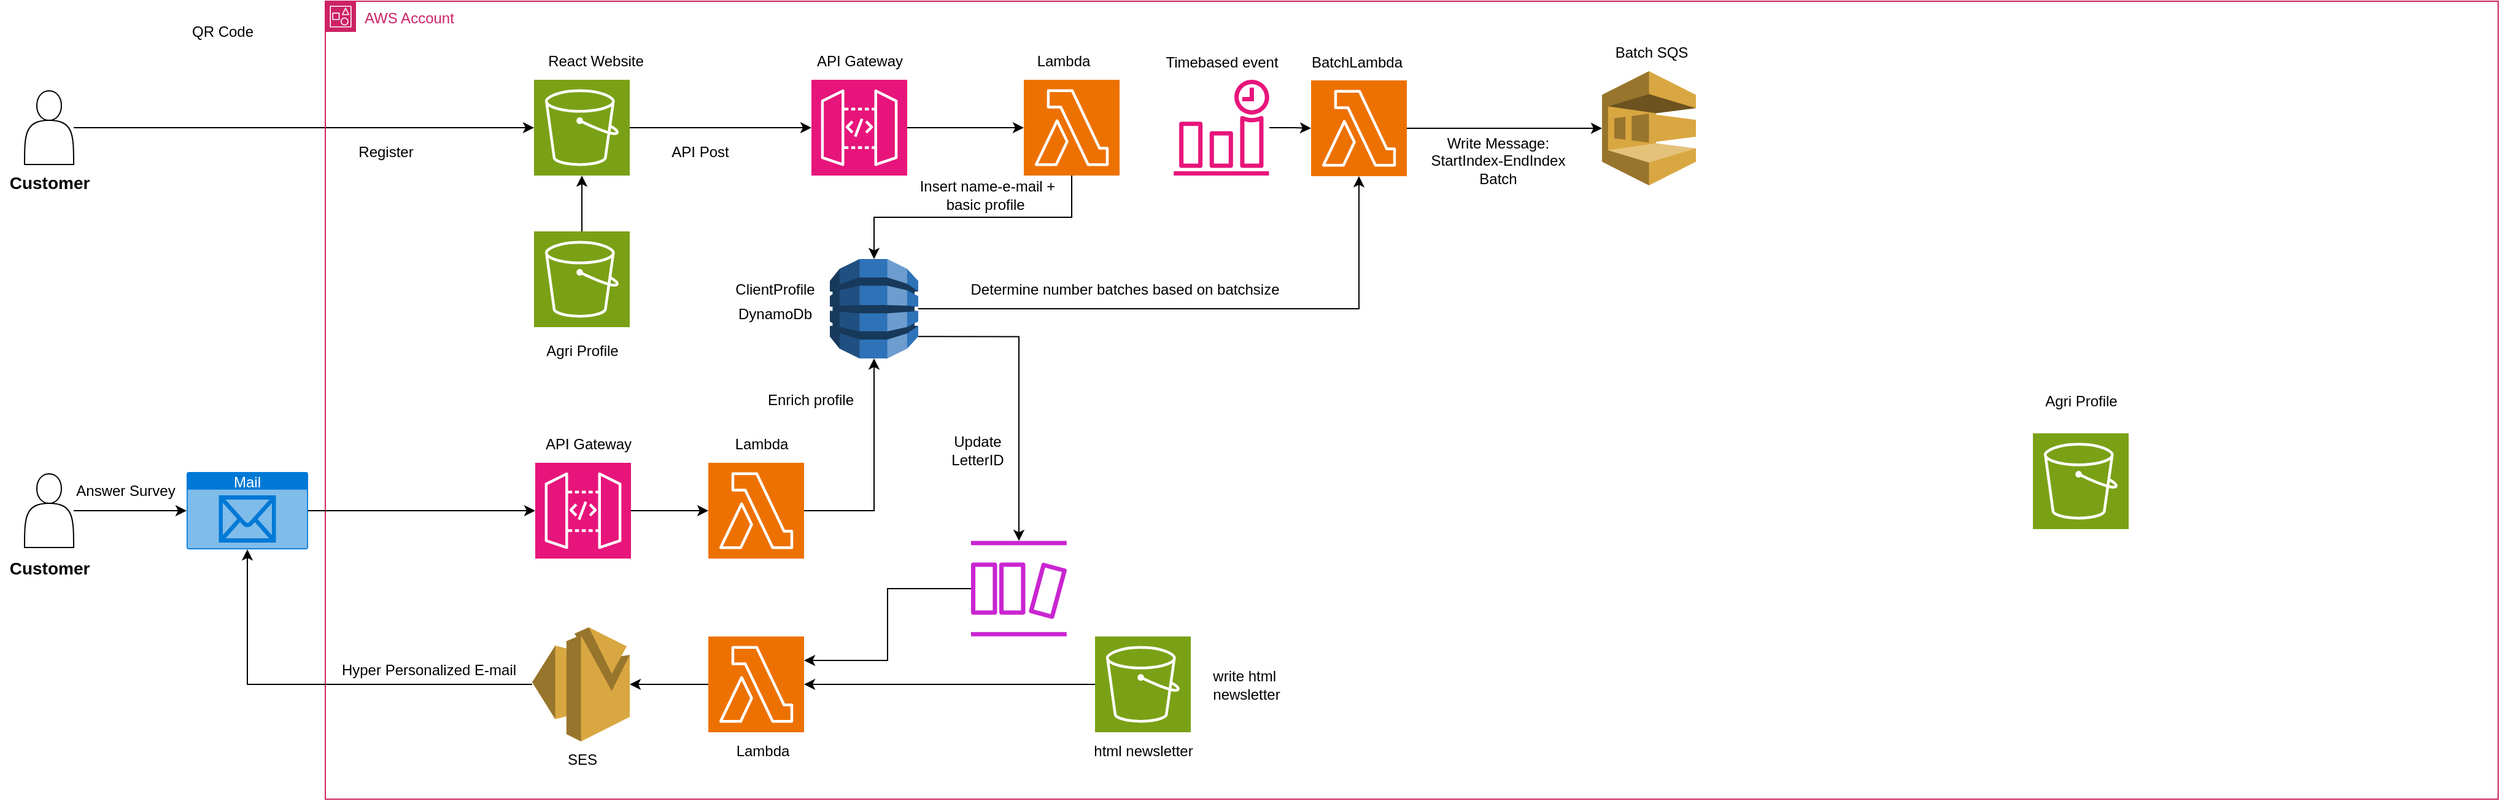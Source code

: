 <mxfile version="24.7.6">
  <diagram name="Page-1" id="ilZP2qW8_-uFimZYdBFT">
    <mxGraphModel dx="1488" dy="690" grid="1" gridSize="10" guides="1" tooltips="1" connect="1" arrows="1" fold="1" page="1" pageScale="1" pageWidth="1169" pageHeight="827" math="0" shadow="0">
      <root>
        <mxCell id="0" />
        <mxCell id="1" parent="0" />
        <mxCell id="if1NxrHObhTsh4fhzjl3-6" style="edgeStyle=orthogonalEdgeStyle;rounded=0;orthogonalLoop=1;jettySize=auto;html=1;" parent="1" source="Pjy3FeyiMRUxahzW9iAM-1" target="if1NxrHObhTsh4fhzjl3-1" edge="1">
          <mxGeometry relative="1" as="geometry" />
        </mxCell>
        <mxCell id="Pjy3FeyiMRUxahzW9iAM-1" value="" style="shape=actor;whiteSpace=wrap;html=1;" parent="1" vertex="1">
          <mxGeometry x="285" y="193" width="40" height="60" as="geometry" />
        </mxCell>
        <mxCell id="Pjy3FeyiMRUxahzW9iAM-2" value="Customer" style="text;html=1;align=center;verticalAlign=middle;resizable=0;points=[];autosize=1;strokeColor=none;fillColor=none;fontStyle=1;fontSize=14;" parent="1" vertex="1">
          <mxGeometry x="265" y="253" width="80" height="30" as="geometry" />
        </mxCell>
        <mxCell id="Pjy3FeyiMRUxahzW9iAM-7" value="AWS Account" style="points=[[0,0],[0.25,0],[0.5,0],[0.75,0],[1,0],[1,0.25],[1,0.5],[1,0.75],[1,1],[0.75,1],[0.5,1],[0.25,1],[0,1],[0,0.75],[0,0.5],[0,0.25]];outlineConnect=0;gradientColor=none;html=1;whiteSpace=wrap;fontSize=12;fontStyle=0;container=1;pointerEvents=0;collapsible=0;recursiveResize=0;shape=mxgraph.aws4.group;grIcon=mxgraph.aws4.group_account;strokeColor=#CD2264;fillColor=none;verticalAlign=top;align=left;spacingLeft=30;fontColor=#CD2264;dashed=0;" parent="1" vertex="1">
          <mxGeometry x="530" y="120" width="1770" height="650" as="geometry" />
        </mxCell>
        <mxCell id="Pjy3FeyiMRUxahzW9iAM-45" value="SES" style="text;html=1;align=center;verticalAlign=middle;resizable=0;points=[];autosize=1;strokeColor=none;fillColor=none;" parent="Pjy3FeyiMRUxahzW9iAM-7" vertex="1">
          <mxGeometry x="184" y="603" width="50" height="30" as="geometry" />
        </mxCell>
        <mxCell id="GgYd7F4fkAA2t6muYhwX-22" value="Lambda" style="text;html=1;align=center;verticalAlign=middle;resizable=0;points=[];autosize=1;strokeColor=none;fillColor=none;" parent="Pjy3FeyiMRUxahzW9iAM-7" vertex="1">
          <mxGeometry x="321" y="595.5" width="70" height="30" as="geometry" />
        </mxCell>
        <mxCell id="Pjy3FeyiMRUxahzW9iAM-12" style="edgeStyle=orthogonalEdgeStyle;rounded=0;orthogonalLoop=1;jettySize=auto;html=1;exitX=1;exitY=0.5;exitDx=0;exitDy=0;exitPerimeter=0;" parent="Pjy3FeyiMRUxahzW9iAM-7" source="Pjy3FeyiMRUxahzW9iAM-8" target="Pjy3FeyiMRUxahzW9iAM-11" edge="1">
          <mxGeometry relative="1" as="geometry" />
        </mxCell>
        <mxCell id="Pjy3FeyiMRUxahzW9iAM-8" value="" style="sketch=0;points=[[0,0,0],[0.25,0,0],[0.5,0,0],[0.75,0,0],[1,0,0],[0,1,0],[0.25,1,0],[0.5,1,0],[0.75,1,0],[1,1,0],[0,0.25,0],[0,0.5,0],[0,0.75,0],[1,0.25,0],[1,0.5,0],[1,0.75,0]];outlineConnect=0;fontColor=#232F3E;fillColor=#E7157B;strokeColor=#ffffff;dashed=0;verticalLabelPosition=bottom;verticalAlign=top;align=center;html=1;fontSize=12;fontStyle=0;aspect=fixed;shape=mxgraph.aws4.resourceIcon;resIcon=mxgraph.aws4.api_gateway;" parent="Pjy3FeyiMRUxahzW9iAM-7" vertex="1">
          <mxGeometry x="396" y="64" width="78" height="78" as="geometry" />
        </mxCell>
        <mxCell id="Pjy3FeyiMRUxahzW9iAM-17" style="edgeStyle=orthogonalEdgeStyle;rounded=0;orthogonalLoop=1;jettySize=auto;html=1;exitX=0.5;exitY=1;exitDx=0;exitDy=0;exitPerimeter=0;" parent="Pjy3FeyiMRUxahzW9iAM-7" source="Pjy3FeyiMRUxahzW9iAM-11" target="Pjy3FeyiMRUxahzW9iAM-15" edge="1">
          <mxGeometry relative="1" as="geometry" />
        </mxCell>
        <mxCell id="Pjy3FeyiMRUxahzW9iAM-11" value="" style="sketch=0;points=[[0,0,0],[0.25,0,0],[0.5,0,0],[0.75,0,0],[1,0,0],[0,1,0],[0.25,1,0],[0.5,1,0],[0.75,1,0],[1,1,0],[0,0.25,0],[0,0.5,0],[0,0.75,0],[1,0.25,0],[1,0.5,0],[1,0.75,0]];outlineConnect=0;fontColor=#232F3E;fillColor=#ED7100;strokeColor=#ffffff;dashed=0;verticalLabelPosition=bottom;verticalAlign=top;align=center;html=1;fontSize=12;fontStyle=0;aspect=fixed;shape=mxgraph.aws4.resourceIcon;resIcon=mxgraph.aws4.lambda;" parent="Pjy3FeyiMRUxahzW9iAM-7" vertex="1">
          <mxGeometry x="569" y="64" width="78" height="78" as="geometry" />
        </mxCell>
        <mxCell id="Pjy3FeyiMRUxahzW9iAM-13" value="API Gateway" style="text;html=1;align=center;verticalAlign=middle;resizable=0;points=[];autosize=1;strokeColor=none;fillColor=none;" parent="Pjy3FeyiMRUxahzW9iAM-7" vertex="1">
          <mxGeometry x="390" y="34" width="90" height="30" as="geometry" />
        </mxCell>
        <mxCell id="Pjy3FeyiMRUxahzW9iAM-14" value="Lambda" style="text;html=1;align=center;verticalAlign=middle;resizable=0;points=[];autosize=1;strokeColor=none;fillColor=none;" parent="Pjy3FeyiMRUxahzW9iAM-7" vertex="1">
          <mxGeometry x="566" y="34" width="70" height="30" as="geometry" />
        </mxCell>
        <mxCell id="yBYa-x6PglmO1cDo0_gz-17" style="edgeStyle=orthogonalEdgeStyle;rounded=0;orthogonalLoop=1;jettySize=auto;html=1;exitX=1;exitY=0.78;exitDx=0;exitDy=0;exitPerimeter=0;" edge="1" parent="Pjy3FeyiMRUxahzW9iAM-7" source="Pjy3FeyiMRUxahzW9iAM-15" target="x71hhQw1BTaZVCnX9v6i-37">
          <mxGeometry relative="1" as="geometry" />
        </mxCell>
        <mxCell id="Pjy3FeyiMRUxahzW9iAM-15" value="" style="outlineConnect=0;dashed=0;verticalLabelPosition=bottom;verticalAlign=top;align=center;html=1;shape=mxgraph.aws3.dynamo_db;fillColor=#2E73B8;gradientColor=none;" parent="Pjy3FeyiMRUxahzW9iAM-7" vertex="1">
          <mxGeometry x="411" y="210" width="72" height="81" as="geometry" />
        </mxCell>
        <mxCell id="Pjy3FeyiMRUxahzW9iAM-18" value="Insert name-e-mail + &lt;br&gt;basic profile&amp;nbsp;" style="text;html=1;align=center;verticalAlign=middle;resizable=0;points=[];autosize=1;strokeColor=none;fillColor=none;" parent="Pjy3FeyiMRUxahzW9iAM-7" vertex="1">
          <mxGeometry x="474" y="138" width="130" height="40" as="geometry" />
        </mxCell>
        <mxCell id="Pjy3FeyiMRUxahzW9iAM-19" style="edgeStyle=orthogonalEdgeStyle;rounded=0;orthogonalLoop=1;jettySize=auto;html=1;exitX=1;exitY=0.5;exitDx=0;exitDy=0;exitPerimeter=0;" parent="Pjy3FeyiMRUxahzW9iAM-7" source="Pjy3FeyiMRUxahzW9iAM-20" target="Pjy3FeyiMRUxahzW9iAM-21" edge="1">
          <mxGeometry relative="1" as="geometry" />
        </mxCell>
        <mxCell id="Pjy3FeyiMRUxahzW9iAM-20" value="" style="sketch=0;points=[[0,0,0],[0.25,0,0],[0.5,0,0],[0.75,0,0],[1,0,0],[0,1,0],[0.25,1,0],[0.5,1,0],[0.75,1,0],[1,1,0],[0,0.25,0],[0,0.5,0],[0,0.75,0],[1,0.25,0],[1,0.5,0],[1,0.75,0]];outlineConnect=0;fontColor=#232F3E;fillColor=#E7157B;strokeColor=#ffffff;dashed=0;verticalLabelPosition=bottom;verticalAlign=top;align=center;html=1;fontSize=12;fontStyle=0;aspect=fixed;shape=mxgraph.aws4.resourceIcon;resIcon=mxgraph.aws4.api_gateway;" parent="Pjy3FeyiMRUxahzW9iAM-7" vertex="1">
          <mxGeometry x="171" y="376" width="78" height="78" as="geometry" />
        </mxCell>
        <mxCell id="Pjy3FeyiMRUxahzW9iAM-21" value="" style="sketch=0;points=[[0,0,0],[0.25,0,0],[0.5,0,0],[0.75,0,0],[1,0,0],[0,1,0],[0.25,1,0],[0.5,1,0],[0.75,1,0],[1,1,0],[0,0.25,0],[0,0.5,0],[0,0.75,0],[1,0.25,0],[1,0.5,0],[1,0.75,0]];outlineConnect=0;fontColor=#232F3E;fillColor=#ED7100;strokeColor=#ffffff;dashed=0;verticalLabelPosition=bottom;verticalAlign=top;align=center;html=1;fontSize=12;fontStyle=0;aspect=fixed;shape=mxgraph.aws4.resourceIcon;resIcon=mxgraph.aws4.lambda;" parent="Pjy3FeyiMRUxahzW9iAM-7" vertex="1">
          <mxGeometry x="312" y="376" width="78" height="78" as="geometry" />
        </mxCell>
        <mxCell id="Pjy3FeyiMRUxahzW9iAM-22" value="API Gateway" style="text;html=1;align=center;verticalAlign=middle;resizable=0;points=[];autosize=1;strokeColor=none;fillColor=none;" parent="Pjy3FeyiMRUxahzW9iAM-7" vertex="1">
          <mxGeometry x="168.5" y="346" width="90" height="30" as="geometry" />
        </mxCell>
        <mxCell id="Pjy3FeyiMRUxahzW9iAM-23" value="Lambda" style="text;html=1;align=center;verticalAlign=middle;resizable=0;points=[];autosize=1;strokeColor=none;fillColor=none;" parent="Pjy3FeyiMRUxahzW9iAM-7" vertex="1">
          <mxGeometry x="320" y="346" width="70" height="30" as="geometry" />
        </mxCell>
        <mxCell id="Pjy3FeyiMRUxahzW9iAM-33" style="edgeStyle=orthogonalEdgeStyle;rounded=0;orthogonalLoop=1;jettySize=auto;html=1;entryX=0.5;entryY=1;entryDx=0;entryDy=0;entryPerimeter=0;" parent="Pjy3FeyiMRUxahzW9iAM-7" source="Pjy3FeyiMRUxahzW9iAM-21" target="Pjy3FeyiMRUxahzW9iAM-15" edge="1">
          <mxGeometry relative="1" as="geometry" />
        </mxCell>
        <mxCell id="Pjy3FeyiMRUxahzW9iAM-34" value="Enrich profile" style="text;html=1;align=center;verticalAlign=middle;resizable=0;points=[];autosize=1;strokeColor=none;fillColor=none;" parent="Pjy3FeyiMRUxahzW9iAM-7" vertex="1">
          <mxGeometry x="350" y="310" width="90" height="30" as="geometry" />
        </mxCell>
        <mxCell id="yBYa-x6PglmO1cDo0_gz-7" style="edgeStyle=orthogonalEdgeStyle;rounded=0;orthogonalLoop=1;jettySize=auto;html=1;" edge="1" parent="Pjy3FeyiMRUxahzW9iAM-7" source="Pjy3FeyiMRUxahzW9iAM-35" target="yBYa-x6PglmO1cDo0_gz-5">
          <mxGeometry relative="1" as="geometry" />
        </mxCell>
        <mxCell id="Pjy3FeyiMRUxahzW9iAM-35" value="" style="sketch=0;points=[[0,0,0],[0.25,0,0],[0.5,0,0],[0.75,0,0],[1,0,0],[0,1,0],[0.25,1,0],[0.5,1,0],[0.75,1,0],[1,1,0],[0,0.25,0],[0,0.5,0],[0,0.75,0],[1,0.25,0],[1,0.5,0],[1,0.75,0]];outlineConnect=0;fontColor=#232F3E;fillColor=#ED7100;strokeColor=#ffffff;dashed=0;verticalLabelPosition=bottom;verticalAlign=top;align=center;html=1;fontSize=12;fontStyle=0;aspect=fixed;shape=mxgraph.aws4.resourceIcon;resIcon=mxgraph.aws4.lambda;" parent="Pjy3FeyiMRUxahzW9iAM-7" vertex="1">
          <mxGeometry x="803" y="64.5" width="78" height="78" as="geometry" />
        </mxCell>
        <mxCell id="Pjy3FeyiMRUxahzW9iAM-36" value="" style="sketch=0;outlineConnect=0;fontColor=#232F3E;gradientColor=none;fillColor=#E7157B;strokeColor=none;dashed=0;verticalLabelPosition=bottom;verticalAlign=top;align=center;html=1;fontSize=12;fontStyle=0;aspect=fixed;pointerEvents=1;shape=mxgraph.aws4.event_time_based;" parent="Pjy3FeyiMRUxahzW9iAM-7" vertex="1">
          <mxGeometry x="691" y="64" width="78" height="78" as="geometry" />
        </mxCell>
        <mxCell id="Pjy3FeyiMRUxahzW9iAM-37" value="Timebased event" style="text;html=1;align=center;verticalAlign=middle;resizable=0;points=[];autosize=1;strokeColor=none;fillColor=none;" parent="Pjy3FeyiMRUxahzW9iAM-7" vertex="1">
          <mxGeometry x="670" y="34.5" width="120" height="30" as="geometry" />
        </mxCell>
        <mxCell id="Pjy3FeyiMRUxahzW9iAM-46" value="" style="sketch=0;points=[[0,0,0],[0.25,0,0],[0.5,0,0],[0.75,0,0],[1,0,0],[0,1,0],[0.25,1,0],[0.5,1,0],[0.75,1,0],[1,1,0],[0,0.25,0],[0,0.5,0],[0,0.75,0],[1,0.25,0],[1,0.5,0],[1,0.75,0]];outlineConnect=0;fontColor=#232F3E;fillColor=#7AA116;strokeColor=#ffffff;dashed=0;verticalLabelPosition=bottom;verticalAlign=top;align=center;html=1;fontSize=12;fontStyle=0;aspect=fixed;shape=mxgraph.aws4.resourceIcon;resIcon=mxgraph.aws4.s3;" parent="Pjy3FeyiMRUxahzW9iAM-7" vertex="1">
          <mxGeometry x="627" y="517.5" width="78" height="78" as="geometry" />
        </mxCell>
        <mxCell id="Pjy3FeyiMRUxahzW9iAM-48" value="write html&amp;nbsp;&lt;div&gt;newsletter&lt;/div&gt;" style="text;html=1;align=center;verticalAlign=middle;resizable=0;points=[];autosize=1;strokeColor=none;fillColor=none;" parent="Pjy3FeyiMRUxahzW9iAM-7" vertex="1">
          <mxGeometry x="710" y="536.5" width="80" height="40" as="geometry" />
        </mxCell>
        <mxCell id="Pjy3FeyiMRUxahzW9iAM-55" value="html newsletter" style="text;html=1;align=center;verticalAlign=middle;resizable=0;points=[];autosize=1;strokeColor=none;fillColor=none;" parent="Pjy3FeyiMRUxahzW9iAM-7" vertex="1">
          <mxGeometry x="616" y="595.5" width="100" height="30" as="geometry" />
        </mxCell>
        <mxCell id="GgYd7F4fkAA2t6muYhwX-9" value="" style="sketch=0;points=[[0,0,0],[0.25,0,0],[0.5,0,0],[0.75,0,0],[1,0,0],[0,1,0],[0.25,1,0],[0.5,1,0],[0.75,1,0],[1,1,0],[0,0.25,0],[0,0.5,0],[0,0.75,0],[1,0.25,0],[1,0.5,0],[1,0.75,0]];outlineConnect=0;fontColor=#232F3E;fillColor=#7AA116;strokeColor=#ffffff;dashed=0;verticalLabelPosition=bottom;verticalAlign=top;align=center;html=1;fontSize=12;fontStyle=0;aspect=fixed;shape=mxgraph.aws4.resourceIcon;resIcon=mxgraph.aws4.s3;" parent="Pjy3FeyiMRUxahzW9iAM-7" vertex="1">
          <mxGeometry x="1391" y="352" width="78" height="78" as="geometry" />
        </mxCell>
        <mxCell id="GgYd7F4fkAA2t6muYhwX-10" value="Agri Profile" style="text;html=1;align=center;verticalAlign=middle;resizable=0;points=[];autosize=1;strokeColor=none;fillColor=none;" parent="Pjy3FeyiMRUxahzW9iAM-7" vertex="1">
          <mxGeometry x="1390" y="310.5" width="80" height="30" as="geometry" />
        </mxCell>
        <mxCell id="x71hhQw1BTaZVCnX9v6i-20" style="edgeStyle=orthogonalEdgeStyle;rounded=0;orthogonalLoop=1;jettySize=auto;html=1;exitX=0;exitY=0.5;exitDx=0;exitDy=0;exitPerimeter=0;" parent="Pjy3FeyiMRUxahzW9iAM-7" source="GgYd7F4fkAA2t6muYhwX-21" target="Pjy3FeyiMRUxahzW9iAM-44" edge="1">
          <mxGeometry relative="1" as="geometry" />
        </mxCell>
        <mxCell id="GgYd7F4fkAA2t6muYhwX-21" value="" style="sketch=0;points=[[0,0,0],[0.25,0,0],[0.5,0,0],[0.75,0,0],[1,0,0],[0,1,0],[0.25,1,0],[0.5,1,0],[0.75,1,0],[1,1,0],[0,0.25,0],[0,0.5,0],[0,0.75,0],[1,0.25,0],[1,0.5,0],[1,0.75,0]];outlineConnect=0;fontColor=#232F3E;fillColor=#ED7100;strokeColor=#ffffff;dashed=0;verticalLabelPosition=bottom;verticalAlign=top;align=center;html=1;fontSize=12;fontStyle=0;aspect=fixed;shape=mxgraph.aws4.resourceIcon;resIcon=mxgraph.aws4.lambda;" parent="Pjy3FeyiMRUxahzW9iAM-7" vertex="1">
          <mxGeometry x="312" y="517.5" width="78" height="78" as="geometry" />
        </mxCell>
        <mxCell id="if1NxrHObhTsh4fhzjl3-1" value="" style="sketch=0;points=[[0,0,0],[0.25,0,0],[0.5,0,0],[0.75,0,0],[1,0,0],[0,1,0],[0.25,1,0],[0.5,1,0],[0.75,1,0],[1,1,0],[0,0.25,0],[0,0.5,0],[0,0.75,0],[1,0.25,0],[1,0.5,0],[1,0.75,0]];outlineConnect=0;fontColor=#232F3E;fillColor=#7AA116;strokeColor=#ffffff;dashed=0;verticalLabelPosition=bottom;verticalAlign=top;align=center;html=1;fontSize=12;fontStyle=0;aspect=fixed;shape=mxgraph.aws4.resourceIcon;resIcon=mxgraph.aws4.s3;" parent="Pjy3FeyiMRUxahzW9iAM-7" vertex="1">
          <mxGeometry x="170" y="64" width="78" height="78" as="geometry" />
        </mxCell>
        <mxCell id="if1NxrHObhTsh4fhzjl3-2" value="React Website" style="text;html=1;align=center;verticalAlign=middle;resizable=0;points=[];autosize=1;strokeColor=none;fillColor=none;" parent="Pjy3FeyiMRUxahzW9iAM-7" vertex="1">
          <mxGeometry x="170" y="34" width="100" height="30" as="geometry" />
        </mxCell>
        <mxCell id="if1NxrHObhTsh4fhzjl3-4" value="" style="shape=image;verticalLabelPosition=bottom;labelBackgroundColor=default;verticalAlign=top;aspect=fixed;imageAspect=0;image=https://upload.wikimedia.org/wikipedia/commons/thumb/a/a7/React-icon.svg/512px-React-icon.svg.png;" parent="Pjy3FeyiMRUxahzW9iAM-7" vertex="1">
          <mxGeometry x="120.6" y="27" width="49.4" height="44" as="geometry" />
        </mxCell>
        <mxCell id="if1NxrHObhTsh4fhzjl3-5" style="edgeStyle=orthogonalEdgeStyle;rounded=0;orthogonalLoop=1;jettySize=auto;html=1;entryX=0;entryY=0.5;entryDx=0;entryDy=0;entryPerimeter=0;" parent="Pjy3FeyiMRUxahzW9iAM-7" source="if1NxrHObhTsh4fhzjl3-1" target="Pjy3FeyiMRUxahzW9iAM-8" edge="1">
          <mxGeometry relative="1" as="geometry" />
        </mxCell>
        <mxCell id="if1NxrHObhTsh4fhzjl3-7" value="Register" style="text;html=1;align=center;verticalAlign=middle;resizable=0;points=[];autosize=1;strokeColor=none;fillColor=none;" parent="Pjy3FeyiMRUxahzW9iAM-7" vertex="1">
          <mxGeometry x="14" y="108" width="70" height="30" as="geometry" />
        </mxCell>
        <mxCell id="if1NxrHObhTsh4fhzjl3-8" value="API Post" style="text;html=1;align=center;verticalAlign=middle;resizable=0;points=[];autosize=1;strokeColor=none;fillColor=none;" parent="Pjy3FeyiMRUxahzW9iAM-7" vertex="1">
          <mxGeometry x="270" y="108" width="70" height="30" as="geometry" />
        </mxCell>
        <mxCell id="if1NxrHObhTsh4fhzjl3-9" value="DynamoDb" style="text;html=1;align=center;verticalAlign=middle;resizable=0;points=[];autosize=1;strokeColor=none;fillColor=none;" parent="Pjy3FeyiMRUxahzW9iAM-7" vertex="1">
          <mxGeometry x="326" y="240" width="80" height="30" as="geometry" />
        </mxCell>
        <mxCell id="if1NxrHObhTsh4fhzjl3-10" value="" style="sketch=0;points=[[0,0,0],[0.25,0,0],[0.5,0,0],[0.75,0,0],[1,0,0],[0,1,0],[0.25,1,0],[0.5,1,0],[0.75,1,0],[1,1,0],[0,0.25,0],[0,0.5,0],[0,0.75,0],[1,0.25,0],[1,0.5,0],[1,0.75,0]];outlineConnect=0;fontColor=#232F3E;fillColor=#7AA116;strokeColor=#ffffff;dashed=0;verticalLabelPosition=bottom;verticalAlign=top;align=center;html=1;fontSize=12;fontStyle=0;aspect=fixed;shape=mxgraph.aws4.resourceIcon;resIcon=mxgraph.aws4.s3;" parent="Pjy3FeyiMRUxahzW9iAM-7" vertex="1">
          <mxGeometry x="170" y="187.5" width="78" height="78" as="geometry" />
        </mxCell>
        <mxCell id="if1NxrHObhTsh4fhzjl3-11" value="Agri Profile" style="text;html=1;align=center;verticalAlign=middle;resizable=0;points=[];autosize=1;strokeColor=none;fillColor=none;" parent="Pjy3FeyiMRUxahzW9iAM-7" vertex="1">
          <mxGeometry x="169" y="270" width="80" height="30" as="geometry" />
        </mxCell>
        <mxCell id="if1NxrHObhTsh4fhzjl3-12" style="edgeStyle=orthogonalEdgeStyle;rounded=0;orthogonalLoop=1;jettySize=auto;html=1;exitX=0.5;exitY=0;exitDx=0;exitDy=0;exitPerimeter=0;entryX=0.5;entryY=1;entryDx=0;entryDy=0;entryPerimeter=0;" parent="Pjy3FeyiMRUxahzW9iAM-7" source="if1NxrHObhTsh4fhzjl3-10" target="if1NxrHObhTsh4fhzjl3-1" edge="1">
          <mxGeometry relative="1" as="geometry" />
        </mxCell>
        <mxCell id="Pjy3FeyiMRUxahzW9iAM-44" value="" style="outlineConnect=0;dashed=0;verticalLabelPosition=bottom;verticalAlign=top;align=center;html=1;shape=mxgraph.aws3.ses;fillColor=#D9A741;gradientColor=none;" parent="Pjy3FeyiMRUxahzW9iAM-7" vertex="1">
          <mxGeometry x="168.5" y="510" width="79.5" height="93" as="geometry" />
        </mxCell>
        <mxCell id="Pjy3FeyiMRUxahzW9iAM-59" value="Hyper Personalized E-mail" style="text;html=1;align=center;verticalAlign=middle;resizable=0;points=[];autosize=1;strokeColor=none;fillColor=none;" parent="Pjy3FeyiMRUxahzW9iAM-7" vertex="1">
          <mxGeometry x="-1.5" y="530" width="170" height="30" as="geometry" />
        </mxCell>
        <mxCell id="x71hhQw1BTaZVCnX9v6i-31" style="edgeStyle=orthogonalEdgeStyle;rounded=0;orthogonalLoop=1;jettySize=auto;html=1;entryX=1;entryY=0.5;entryDx=0;entryDy=0;entryPerimeter=0;" parent="Pjy3FeyiMRUxahzW9iAM-7" source="Pjy3FeyiMRUxahzW9iAM-46" target="GgYd7F4fkAA2t6muYhwX-21" edge="1">
          <mxGeometry relative="1" as="geometry" />
        </mxCell>
        <mxCell id="x71hhQw1BTaZVCnX9v6i-37" value="" style="sketch=0;outlineConnect=0;fontColor=#232F3E;gradientColor=none;fillColor=#C925D1;strokeColor=none;dashed=0;verticalLabelPosition=bottom;verticalAlign=top;align=center;html=1;fontSize=12;fontStyle=0;aspect=fixed;pointerEvents=1;shape=mxgraph.aws4.dynamodb_stream;" parent="Pjy3FeyiMRUxahzW9iAM-7" vertex="1">
          <mxGeometry x="526" y="439.5" width="78" height="78" as="geometry" />
        </mxCell>
        <mxCell id="yBYa-x6PglmO1cDo0_gz-2" value="BatchLambda" style="text;html=1;align=center;verticalAlign=middle;resizable=0;points=[];autosize=1;strokeColor=none;fillColor=none;" vertex="1" parent="Pjy3FeyiMRUxahzW9iAM-7">
          <mxGeometry x="790" y="34.5" width="100" height="30" as="geometry" />
        </mxCell>
        <mxCell id="yBYa-x6PglmO1cDo0_gz-5" value="" style="outlineConnect=0;dashed=0;verticalLabelPosition=bottom;verticalAlign=top;align=center;html=1;shape=mxgraph.aws3.sqs;fillColor=#D9A741;gradientColor=none;" vertex="1" parent="Pjy3FeyiMRUxahzW9iAM-7">
          <mxGeometry x="1040" y="57" width="76.5" height="93" as="geometry" />
        </mxCell>
        <mxCell id="yBYa-x6PglmO1cDo0_gz-6" value="Batch SQS" style="text;html=1;align=center;verticalAlign=middle;resizable=0;points=[];autosize=1;strokeColor=none;fillColor=none;" vertex="1" parent="Pjy3FeyiMRUxahzW9iAM-7">
          <mxGeometry x="1040" y="27" width="80" height="30" as="geometry" />
        </mxCell>
        <mxCell id="yBYa-x6PglmO1cDo0_gz-8" value="Write Message:&lt;br&gt;StartIndex-EndIndex&lt;br&gt;Batch" style="text;html=1;align=center;verticalAlign=middle;resizable=0;points=[];autosize=1;strokeColor=none;fillColor=none;" vertex="1" parent="Pjy3FeyiMRUxahzW9iAM-7">
          <mxGeometry x="890" y="100" width="130" height="60" as="geometry" />
        </mxCell>
        <mxCell id="yBYa-x6PglmO1cDo0_gz-10" value="ClientProfile" style="text;html=1;align=center;verticalAlign=middle;resizable=0;points=[];autosize=1;strokeColor=none;fillColor=none;" vertex="1" parent="Pjy3FeyiMRUxahzW9iAM-7">
          <mxGeometry x="321" y="220" width="90" height="30" as="geometry" />
        </mxCell>
        <mxCell id="yBYa-x6PglmO1cDo0_gz-14" style="edgeStyle=orthogonalEdgeStyle;rounded=0;orthogonalLoop=1;jettySize=auto;html=1;entryX=1;entryY=0.25;entryDx=0;entryDy=0;entryPerimeter=0;" edge="1" parent="Pjy3FeyiMRUxahzW9iAM-7" source="x71hhQw1BTaZVCnX9v6i-37" target="GgYd7F4fkAA2t6muYhwX-21">
          <mxGeometry relative="1" as="geometry" />
        </mxCell>
        <mxCell id="yBYa-x6PglmO1cDo0_gz-18" value="Update&lt;br&gt;LetterID" style="text;html=1;align=center;verticalAlign=middle;resizable=0;points=[];autosize=1;strokeColor=none;fillColor=none;" vertex="1" parent="Pjy3FeyiMRUxahzW9iAM-7">
          <mxGeometry x="496" y="346" width="70" height="40" as="geometry" />
        </mxCell>
        <mxCell id="yBYa-x6PglmO1cDo0_gz-1" value="Determine number batches based on batchsize" style="text;html=1;align=center;verticalAlign=middle;resizable=0;points=[];autosize=1;strokeColor=none;fillColor=none;" vertex="1" parent="Pjy3FeyiMRUxahzW9iAM-7">
          <mxGeometry x="516" y="220" width="270" height="30" as="geometry" />
        </mxCell>
        <mxCell id="yBYa-x6PglmO1cDo0_gz-19" style="edgeStyle=orthogonalEdgeStyle;rounded=0;orthogonalLoop=1;jettySize=auto;html=1;entryX=0;entryY=0.5;entryDx=0;entryDy=0;entryPerimeter=0;" edge="1" parent="Pjy3FeyiMRUxahzW9iAM-7" source="Pjy3FeyiMRUxahzW9iAM-36" target="Pjy3FeyiMRUxahzW9iAM-35">
          <mxGeometry relative="1" as="geometry" />
        </mxCell>
        <mxCell id="yBYa-x6PglmO1cDo0_gz-20" style="edgeStyle=orthogonalEdgeStyle;rounded=0;orthogonalLoop=1;jettySize=auto;html=1;exitX=1;exitY=0.5;exitDx=0;exitDy=0;exitPerimeter=0;entryX=0.5;entryY=1;entryDx=0;entryDy=0;entryPerimeter=0;" edge="1" parent="Pjy3FeyiMRUxahzW9iAM-7" source="Pjy3FeyiMRUxahzW9iAM-15" target="Pjy3FeyiMRUxahzW9iAM-35">
          <mxGeometry relative="1" as="geometry" />
        </mxCell>
        <mxCell id="Pjy3FeyiMRUxahzW9iAM-25" value="" style="shape=actor;whiteSpace=wrap;html=1;" parent="1" vertex="1">
          <mxGeometry x="285" y="505" width="40" height="60" as="geometry" />
        </mxCell>
        <mxCell id="Pjy3FeyiMRUxahzW9iAM-26" value="Customer" style="text;html=1;align=center;verticalAlign=middle;resizable=0;points=[];autosize=1;strokeColor=none;fillColor=none;fontStyle=1;fontSize=14;" parent="1" vertex="1">
          <mxGeometry x="265" y="566.5" width="80" height="30" as="geometry" />
        </mxCell>
        <mxCell id="Pjy3FeyiMRUxahzW9iAM-28" value="Answer Survey" style="text;html=1;align=center;verticalAlign=middle;resizable=0;points=[];autosize=1;strokeColor=none;fillColor=none;" parent="1" vertex="1">
          <mxGeometry x="317" y="503.5" width="100" height="30" as="geometry" />
        </mxCell>
        <mxCell id="Pjy3FeyiMRUxahzW9iAM-58" style="edgeStyle=orthogonalEdgeStyle;rounded=0;orthogonalLoop=1;jettySize=auto;html=1;entryX=0.5;entryY=1;entryDx=0;entryDy=0;entryPerimeter=0;" parent="1" source="Pjy3FeyiMRUxahzW9iAM-44" target="x71hhQw1BTaZVCnX9v6i-9" edge="1">
          <mxGeometry relative="1" as="geometry" />
        </mxCell>
        <mxCell id="if1NxrHObhTsh4fhzjl3-13" value="" style="shape=image;html=1;verticalAlign=top;verticalLabelPosition=bottom;labelBackgroundColor=#ffffff;imageAspect=0;aspect=fixed;image=https://cdn2.iconfinder.com/data/icons/font-awesome/1792/qrcode-128.png" parent="1" vertex="1">
          <mxGeometry x="417" y="160" width="58" height="58" as="geometry" />
        </mxCell>
        <mxCell id="if1NxrHObhTsh4fhzjl3-14" value="QR Code" style="text;html=1;align=center;verticalAlign=middle;resizable=0;points=[];autosize=1;strokeColor=none;fillColor=none;" parent="1" vertex="1">
          <mxGeometry x="411" y="130" width="70" height="30" as="geometry" />
        </mxCell>
        <mxCell id="x71hhQw1BTaZVCnX9v6i-10" style="edgeStyle=orthogonalEdgeStyle;rounded=0;orthogonalLoop=1;jettySize=auto;html=1;" parent="1" source="x71hhQw1BTaZVCnX9v6i-9" target="Pjy3FeyiMRUxahzW9iAM-20" edge="1">
          <mxGeometry relative="1" as="geometry" />
        </mxCell>
        <mxCell id="x71hhQw1BTaZVCnX9v6i-9" value="Mail" style="html=1;whiteSpace=wrap;strokeColor=none;fillColor=#0079D6;labelPosition=center;verticalLabelPosition=middle;verticalAlign=top;align=center;fontSize=12;outlineConnect=0;spacingTop=-6;fontColor=#FFFFFF;sketch=0;shape=mxgraph.sitemap.mail;" parent="1" vertex="1">
          <mxGeometry x="417" y="503.5" width="99" height="63" as="geometry" />
        </mxCell>
        <mxCell id="x71hhQw1BTaZVCnX9v6i-26" style="edgeStyle=orthogonalEdgeStyle;rounded=0;orthogonalLoop=1;jettySize=auto;html=1;entryX=0;entryY=0.5;entryDx=0;entryDy=0;entryPerimeter=0;" parent="1" source="Pjy3FeyiMRUxahzW9iAM-25" target="x71hhQw1BTaZVCnX9v6i-9" edge="1">
          <mxGeometry relative="1" as="geometry" />
        </mxCell>
      </root>
    </mxGraphModel>
  </diagram>
</mxfile>
